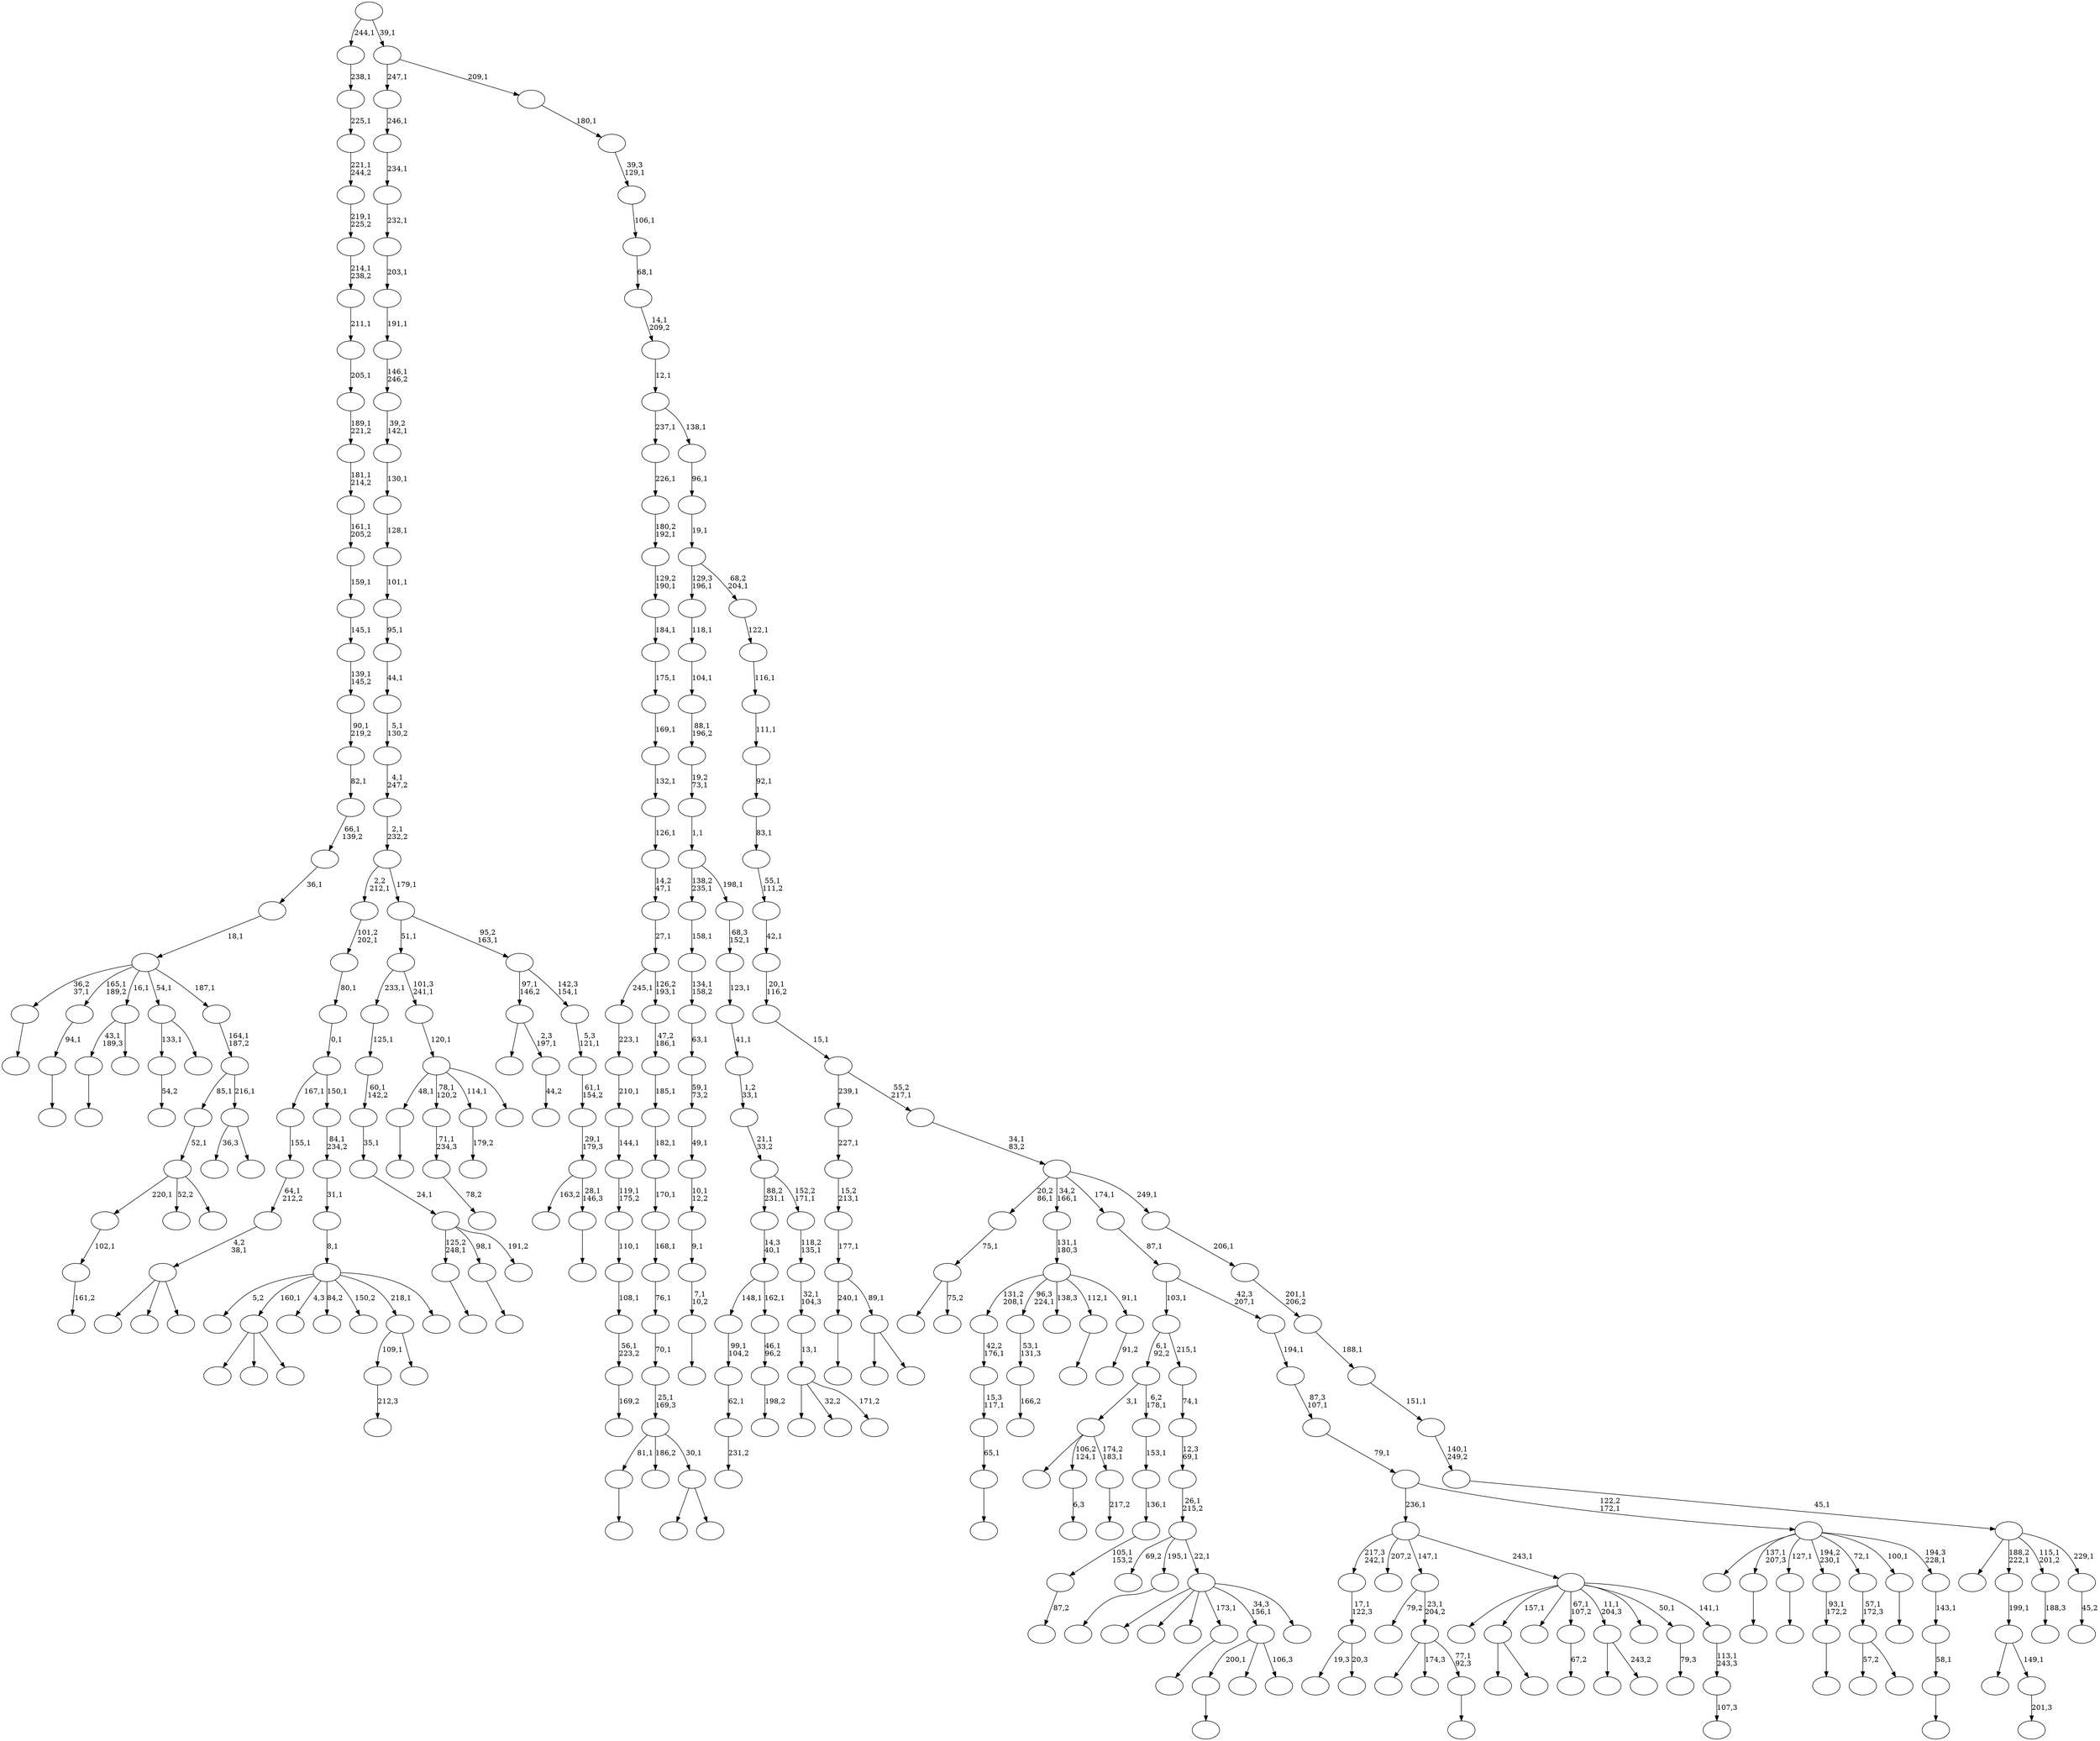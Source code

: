 digraph T {
	350 [label=""]
	349 [label=""]
	348 [label=""]
	347 [label=""]
	346 [label=""]
	345 [label=""]
	344 [label=""]
	343 [label=""]
	342 [label=""]
	341 [label=""]
	340 [label=""]
	339 [label=""]
	338 [label=""]
	337 [label=""]
	336 [label=""]
	335 [label=""]
	334 [label=""]
	333 [label=""]
	332 [label=""]
	331 [label=""]
	330 [label=""]
	329 [label=""]
	328 [label=""]
	327 [label=""]
	326 [label=""]
	325 [label=""]
	324 [label=""]
	323 [label=""]
	322 [label=""]
	321 [label=""]
	320 [label=""]
	319 [label=""]
	318 [label=""]
	317 [label=""]
	316 [label=""]
	315 [label=""]
	314 [label=""]
	313 [label=""]
	312 [label=""]
	311 [label=""]
	310 [label=""]
	309 [label=""]
	308 [label=""]
	307 [label=""]
	306 [label=""]
	305 [label=""]
	304 [label=""]
	303 [label=""]
	302 [label=""]
	301 [label=""]
	300 [label=""]
	299 [label=""]
	298 [label=""]
	297 [label=""]
	296 [label=""]
	295 [label=""]
	294 [label=""]
	293 [label=""]
	292 [label=""]
	291 [label=""]
	290 [label=""]
	289 [label=""]
	288 [label=""]
	287 [label=""]
	286 [label=""]
	285 [label=""]
	284 [label=""]
	283 [label=""]
	282 [label=""]
	281 [label=""]
	280 [label=""]
	279 [label=""]
	278 [label=""]
	277 [label=""]
	276 [label=""]
	275 [label=""]
	274 [label=""]
	273 [label=""]
	272 [label=""]
	271 [label=""]
	270 [label=""]
	269 [label=""]
	268 [label=""]
	267 [label=""]
	266 [label=""]
	265 [label=""]
	264 [label=""]
	263 [label=""]
	262 [label=""]
	261 [label=""]
	260 [label=""]
	259 [label=""]
	258 [label=""]
	257 [label=""]
	256 [label=""]
	255 [label=""]
	254 [label=""]
	253 [label=""]
	252 [label=""]
	251 [label=""]
	250 [label=""]
	249 [label=""]
	248 [label=""]
	247 [label=""]
	246 [label=""]
	245 [label=""]
	244 [label=""]
	243 [label=""]
	242 [label=""]
	241 [label=""]
	240 [label=""]
	239 [label=""]
	238 [label=""]
	237 [label=""]
	236 [label=""]
	235 [label=""]
	234 [label=""]
	233 [label=""]
	232 [label=""]
	231 [label=""]
	230 [label=""]
	229 [label=""]
	228 [label=""]
	227 [label=""]
	226 [label=""]
	225 [label=""]
	224 [label=""]
	223 [label=""]
	222 [label=""]
	221 [label=""]
	220 [label=""]
	219 [label=""]
	218 [label=""]
	217 [label=""]
	216 [label=""]
	215 [label=""]
	214 [label=""]
	213 [label=""]
	212 [label=""]
	211 [label=""]
	210 [label=""]
	209 [label=""]
	208 [label=""]
	207 [label=""]
	206 [label=""]
	205 [label=""]
	204 [label=""]
	203 [label=""]
	202 [label=""]
	201 [label=""]
	200 [label=""]
	199 [label=""]
	198 [label=""]
	197 [label=""]
	196 [label=""]
	195 [label=""]
	194 [label=""]
	193 [label=""]
	192 [label=""]
	191 [label=""]
	190 [label=""]
	189 [label=""]
	188 [label=""]
	187 [label=""]
	186 [label=""]
	185 [label=""]
	184 [label=""]
	183 [label=""]
	182 [label=""]
	181 [label=""]
	180 [label=""]
	179 [label=""]
	178 [label=""]
	177 [label=""]
	176 [label=""]
	175 [label=""]
	174 [label=""]
	173 [label=""]
	172 [label=""]
	171 [label=""]
	170 [label=""]
	169 [label=""]
	168 [label=""]
	167 [label=""]
	166 [label=""]
	165 [label=""]
	164 [label=""]
	163 [label=""]
	162 [label=""]
	161 [label=""]
	160 [label=""]
	159 [label=""]
	158 [label=""]
	157 [label=""]
	156 [label=""]
	155 [label=""]
	154 [label=""]
	153 [label=""]
	152 [label=""]
	151 [label=""]
	150 [label=""]
	149 [label=""]
	148 [label=""]
	147 [label=""]
	146 [label=""]
	145 [label=""]
	144 [label=""]
	143 [label=""]
	142 [label=""]
	141 [label=""]
	140 [label=""]
	139 [label=""]
	138 [label=""]
	137 [label=""]
	136 [label=""]
	135 [label=""]
	134 [label=""]
	133 [label=""]
	132 [label=""]
	131 [label=""]
	130 [label=""]
	129 [label=""]
	128 [label=""]
	127 [label=""]
	126 [label=""]
	125 [label=""]
	124 [label=""]
	123 [label=""]
	122 [label=""]
	121 [label=""]
	120 [label=""]
	119 [label=""]
	118 [label=""]
	117 [label=""]
	116 [label=""]
	115 [label=""]
	114 [label=""]
	113 [label=""]
	112 [label=""]
	111 [label=""]
	110 [label=""]
	109 [label=""]
	108 [label=""]
	107 [label=""]
	106 [label=""]
	105 [label=""]
	104 [label=""]
	103 [label=""]
	102 [label=""]
	101 [label=""]
	100 [label=""]
	99 [label=""]
	98 [label=""]
	97 [label=""]
	96 [label=""]
	95 [label=""]
	94 [label=""]
	93 [label=""]
	92 [label=""]
	91 [label=""]
	90 [label=""]
	89 [label=""]
	88 [label=""]
	87 [label=""]
	86 [label=""]
	85 [label=""]
	84 [label=""]
	83 [label=""]
	82 [label=""]
	81 [label=""]
	80 [label=""]
	79 [label=""]
	78 [label=""]
	77 [label=""]
	76 [label=""]
	75 [label=""]
	74 [label=""]
	73 [label=""]
	72 [label=""]
	71 [label=""]
	70 [label=""]
	69 [label=""]
	68 [label=""]
	67 [label=""]
	66 [label=""]
	65 [label=""]
	64 [label=""]
	63 [label=""]
	62 [label=""]
	61 [label=""]
	60 [label=""]
	59 [label=""]
	58 [label=""]
	57 [label=""]
	56 [label=""]
	55 [label=""]
	54 [label=""]
	53 [label=""]
	52 [label=""]
	51 [label=""]
	50 [label=""]
	49 [label=""]
	48 [label=""]
	47 [label=""]
	46 [label=""]
	45 [label=""]
	44 [label=""]
	43 [label=""]
	42 [label=""]
	41 [label=""]
	40 [label=""]
	39 [label=""]
	38 [label=""]
	37 [label=""]
	36 [label=""]
	35 [label=""]
	34 [label=""]
	33 [label=""]
	32 [label=""]
	31 [label=""]
	30 [label=""]
	29 [label=""]
	28 [label=""]
	27 [label=""]
	26 [label=""]
	25 [label=""]
	24 [label=""]
	23 [label=""]
	22 [label=""]
	21 [label=""]
	20 [label=""]
	19 [label=""]
	18 [label=""]
	17 [label=""]
	16 [label=""]
	15 [label=""]
	14 [label=""]
	13 [label=""]
	12 [label=""]
	11 [label=""]
	10 [label=""]
	9 [label=""]
	8 [label=""]
	7 [label=""]
	6 [label=""]
	5 [label=""]
	4 [label=""]
	3 [label=""]
	2 [label=""]
	1 [label=""]
	0 [label=""]
	347 -> 348 [label="161,2"]
	346 -> 347 [label="102,1"]
	342 -> 343 [label=""]
	333 -> 334 [label="6,3"]
	331 -> 332 [label=""]
	329 -> 330 [label="217,2"]
	328 -> 344 [label=""]
	328 -> 333 [label="106,2\n124,1"]
	328 -> 329 [label="174,2\n183,1"]
	326 -> 327 [label="54,2"]
	321 -> 322 [label=""]
	318 -> 319 [label=""]
	317 -> 318 [label="7,1\n10,2"]
	316 -> 317 [label="9,1"]
	315 -> 316 [label="10,1\n12,2"]
	314 -> 315 [label="49,1"]
	313 -> 314 [label="59,1\n73,2"]
	312 -> 313 [label="63,1"]
	311 -> 312 [label="134,1\n158,2"]
	310 -> 311 [label="158,1"]
	308 -> 309 [label=""]
	303 -> 338 [label="19,3"]
	303 -> 304 [label="20,3"]
	302 -> 303 [label="17,1\n122,3"]
	299 -> 300 [label=""]
	296 -> 297 [label=""]
	294 -> 295 [label="201,3"]
	293 -> 340 [label=""]
	293 -> 294 [label="149,1"]
	292 -> 293 [label="199,1"]
	289 -> 325 [label=""]
	289 -> 290 [label=""]
	286 -> 287 [label=""]
	283 -> 284 [label="212,3"]
	280 -> 281 [label=""]
	279 -> 280 [label="65,1"]
	278 -> 279 [label="15,3\n117,1"]
	277 -> 278 [label="42,2\n176,1"]
	275 -> 276 [label="67,2"]
	272 -> 273 [label=""]
	268 -> 269 [label="231,2"]
	267 -> 268 [label="62,1"]
	266 -> 267 [label="99,1\n104,2"]
	264 -> 265 [label="166,2"]
	263 -> 264 [label="53,1\n131,3"]
	261 -> 298 [label=""]
	261 -> 291 [label=""]
	261 -> 262 [label=""]
	259 -> 336 [label=""]
	259 -> 260 [label="243,2"]
	257 -> 258 [label="44,2"]
	256 -> 337 [label=""]
	256 -> 257 [label="2,3\n197,1"]
	253 -> 254 [label="169,2"]
	252 -> 253 [label="56,1\n223,2"]
	251 -> 252 [label="108,1"]
	250 -> 251 [label="110,1"]
	249 -> 250 [label="119,1\n175,2"]
	248 -> 249 [label="144,1"]
	247 -> 248 [label="210,1"]
	246 -> 247 [label="223,1"]
	244 -> 245 [label=""]
	242 -> 243 [label="78,2"]
	241 -> 242 [label="71,1\n234,3"]
	238 -> 239 [label=""]
	237 -> 238 [label="94,1"]
	235 -> 341 [label=""]
	235 -> 271 [label=""]
	235 -> 236 [label=""]
	234 -> 235 [label="4,2\n38,1"]
	233 -> 234 [label="64,1\n212,2"]
	232 -> 233 [label="155,1"]
	230 -> 346 [label="220,1"]
	230 -> 320 [label="52,2"]
	230 -> 231 [label=""]
	229 -> 230 [label="52,1"]
	225 -> 321 [label="125,2\n248,1"]
	225 -> 296 [label="98,1"]
	225 -> 226 [label="191,2"]
	224 -> 225 [label="24,1"]
	223 -> 224 [label="35,1"]
	222 -> 223 [label="60,1\n142,2"]
	221 -> 222 [label="125,1"]
	218 -> 219 [label="87,2"]
	217 -> 218 [label="105,1\n153,2"]
	216 -> 217 [label="136,1"]
	215 -> 216 [label="153,1"]
	214 -> 328 [label="3,1"]
	214 -> 215 [label="6,2\n178,1"]
	212 -> 213 [label="198,2"]
	211 -> 212 [label="46,1\n96,2"]
	210 -> 266 [label="148,1"]
	210 -> 211 [label="162,1"]
	209 -> 210 [label="14,3\n40,1"]
	206 -> 207 [label="188,3"]
	202 -> 203 [label=""]
	199 -> 200 [label="179,2"]
	197 -> 198 [label=""]
	195 -> 274 [label=""]
	195 -> 196 [label=""]
	194 -> 308 [label="81,1"]
	194 -> 306 [label="186,2"]
	194 -> 195 [label="30,1"]
	193 -> 194 [label="25,1\n169,3"]
	192 -> 193 [label="70,1"]
	191 -> 192 [label="76,1"]
	190 -> 191 [label="168,1"]
	189 -> 190 [label="170,1"]
	188 -> 189 [label="182,1"]
	187 -> 188 [label="185,1"]
	186 -> 187 [label="47,2\n186,1"]
	185 -> 246 [label="245,1"]
	185 -> 186 [label="126,2\n193,1"]
	184 -> 185 [label="27,1"]
	183 -> 184 [label="14,2\n47,1"]
	182 -> 183 [label="126,1"]
	181 -> 182 [label="132,1"]
	180 -> 181 [label="169,1"]
	179 -> 180 [label="175,1"]
	178 -> 179 [label="184,1"]
	177 -> 178 [label="129,2\n190,1"]
	176 -> 177 [label="180,2\n192,1"]
	175 -> 176 [label="226,1"]
	172 -> 173 [label=""]
	170 -> 171 [label=""]
	168 -> 286 [label="43,1\n189,3"]
	168 -> 169 [label=""]
	166 -> 244 [label="48,1"]
	166 -> 241 [label="78,1\n120,2"]
	166 -> 199 [label="114,1"]
	166 -> 167 [label=""]
	165 -> 166 [label="120,1"]
	164 -> 221 [label="233,1"]
	164 -> 165 [label="101,3\n241,1"]
	162 -> 163 [label=""]
	161 -> 162 [label="93,1\n172,2"]
	157 -> 174 [label=""]
	157 -> 158 [label="75,2"]
	156 -> 157 [label="75,1"]
	154 -> 283 [label="109,1"]
	154 -> 155 [label=""]
	152 -> 305 [label=""]
	152 -> 153 [label=""]
	151 -> 170 [label="240,1"]
	151 -> 152 [label="89,1"]
	150 -> 151 [label="177,1"]
	149 -> 150 [label="15,2\n213,1"]
	148 -> 149 [label="227,1"]
	146 -> 324 [label="5,2"]
	146 -> 261 [label="160,1"]
	146 -> 228 [label="4,3"]
	146 -> 220 [label="84,2"]
	146 -> 160 [label="150,2"]
	146 -> 154 [label="218,1"]
	146 -> 147 [label=""]
	145 -> 146 [label="8,1"]
	144 -> 145 [label="31,1"]
	143 -> 144 [label="84,1\n234,2"]
	142 -> 232 [label="167,1"]
	142 -> 143 [label="150,1"]
	141 -> 142 [label="0,1"]
	140 -> 141 [label="80,1"]
	139 -> 140 [label="101,2\n202,1"]
	137 -> 138 [label=""]
	136 -> 345 [label=""]
	136 -> 205 [label="174,3"]
	136 -> 137 [label="77,1\n92,3"]
	135 -> 159 [label="79,2"]
	135 -> 136 [label="23,1\n204,2"]
	133 -> 342 [label="200,1"]
	133 -> 208 [label=""]
	133 -> 134 [label="106,3"]
	131 -> 132 [label="91,2"]
	130 -> 277 [label="131,2\n208,1"]
	130 -> 263 [label="96,3\n224,1"]
	130 -> 227 [label="138,3"]
	130 -> 202 [label="112,1"]
	130 -> 131 [label="91,1"]
	129 -> 130 [label="131,1\n180,3"]
	127 -> 350 [label=""]
	127 -> 335 [label=""]
	127 -> 323 [label=""]
	127 -> 172 [label="173,1"]
	127 -> 133 [label="34,3\n156,1"]
	127 -> 128 [label=""]
	126 -> 255 [label="69,2"]
	126 -> 197 [label="195,1"]
	126 -> 127 [label="22,1"]
	125 -> 126 [label="26,1\n215,2"]
	124 -> 125 [label="12,3\n69,1"]
	123 -> 124 [label="74,1"]
	122 -> 214 [label="6,1\n92,2"]
	122 -> 123 [label="215,1"]
	120 -> 121 [label="79,3"]
	118 -> 119 [label="107,3"]
	117 -> 118 [label="113,1\n243,3"]
	116 -> 339 [label=""]
	116 -> 289 [label="157,1"]
	116 -> 285 [label=""]
	116 -> 275 [label="67,1\n107,2"]
	116 -> 259 [label="11,1\n204,3"]
	116 -> 201 [label=""]
	116 -> 120 [label="50,1"]
	116 -> 117 [label="141,1"]
	115 -> 302 [label="217,3\n242,1"]
	115 -> 270 [label="207,2"]
	115 -> 135 [label="147,1"]
	115 -> 116 [label="243,1"]
	113 -> 204 [label="57,2"]
	113 -> 114 [label=""]
	112 -> 113 [label="57,1\n172,3"]
	110 -> 326 [label="133,1"]
	110 -> 111 [label=""]
	108 -> 109 [label=""]
	106 -> 107 [label=""]
	105 -> 106 [label="58,1"]
	104 -> 105 [label="143,1"]
	103 -> 301 [label=""]
	103 -> 299 [label="137,1\n207,3"]
	103 -> 272 [label="127,1"]
	103 -> 161 [label="194,2\n230,1"]
	103 -> 112 [label="72,1"]
	103 -> 108 [label="100,1"]
	103 -> 104 [label="194,3\n228,1"]
	102 -> 115 [label="236,1"]
	102 -> 103 [label="122,2\n172,1"]
	101 -> 102 [label="79,1"]
	100 -> 101 [label="87,3\n107,1"]
	99 -> 100 [label="194,1"]
	98 -> 122 [label="103,1"]
	98 -> 99 [label="42,3\n207,1"]
	97 -> 98 [label="87,1"]
	95 -> 307 [label=""]
	95 -> 282 [label="32,2"]
	95 -> 96 [label="171,2"]
	94 -> 95 [label="13,1"]
	93 -> 94 [label="32,1\n104,3"]
	92 -> 93 [label="118,2\n135,1"]
	91 -> 209 [label="88,2\n231,1"]
	91 -> 92 [label="152,2\n171,1"]
	90 -> 91 [label="21,1\n33,2"]
	89 -> 90 [label="1,2\n33,1"]
	88 -> 89 [label="41,1"]
	87 -> 88 [label="123,1"]
	86 -> 87 [label="68,3\n152,1"]
	85 -> 310 [label="138,2\n235,1"]
	85 -> 86 [label="198,1"]
	84 -> 85 [label="1,1"]
	83 -> 84 [label="19,2\n73,1"]
	82 -> 83 [label="88,1\n196,2"]
	81 -> 82 [label="104,1"]
	80 -> 81 [label="118,1"]
	78 -> 240 [label="36,3"]
	78 -> 79 [label=""]
	77 -> 229 [label="85,1"]
	77 -> 78 [label="216,1"]
	76 -> 77 [label="164,1\n187,2"]
	75 -> 331 [label="36,2\n37,1"]
	75 -> 237 [label="165,1\n189,2"]
	75 -> 168 [label="16,1"]
	75 -> 110 [label="54,1"]
	75 -> 76 [label="187,1"]
	74 -> 75 [label="18,1"]
	73 -> 74 [label="36,1"]
	72 -> 73 [label="66,1\n139,2"]
	71 -> 72 [label="82,1"]
	70 -> 71 [label="90,1\n219,2"]
	69 -> 70 [label="139,1\n145,2"]
	68 -> 69 [label="145,1"]
	67 -> 68 [label="159,1"]
	66 -> 67 [label="161,1\n205,2"]
	65 -> 66 [label="181,1\n214,2"]
	64 -> 65 [label="189,1\n221,2"]
	63 -> 64 [label="205,1"]
	62 -> 63 [label="211,1"]
	61 -> 62 [label="214,1\n238,2"]
	60 -> 61 [label="219,1\n225,2"]
	59 -> 60 [label="221,1\n244,2"]
	58 -> 59 [label="225,1"]
	57 -> 58 [label="238,1"]
	55 -> 56 [label=""]
	54 -> 288 [label="163,2"]
	54 -> 55 [label="28,1\n146,3"]
	53 -> 54 [label="29,1\n179,3"]
	52 -> 53 [label="61,1\n154,2"]
	51 -> 52 [label="5,3\n121,1"]
	50 -> 256 [label="97,1\n146,2"]
	50 -> 51 [label="142,3\n154,1"]
	49 -> 164 [label="51,1"]
	49 -> 50 [label="95,2\n163,1"]
	48 -> 139 [label="2,2\n212,1"]
	48 -> 49 [label="179,1"]
	47 -> 48 [label="2,1\n232,2"]
	46 -> 47 [label="4,1\n247,2"]
	45 -> 46 [label="5,1\n130,2"]
	44 -> 45 [label="44,1"]
	43 -> 44 [label="95,1"]
	42 -> 43 [label="101,1"]
	41 -> 42 [label="128,1"]
	40 -> 41 [label="130,1"]
	39 -> 40 [label="39,2\n142,1"]
	38 -> 39 [label="146,1\n246,2"]
	37 -> 38 [label="191,1"]
	36 -> 37 [label="203,1"]
	35 -> 36 [label="232,1"]
	34 -> 35 [label="234,1"]
	33 -> 34 [label="246,1"]
	31 -> 32 [label="45,2"]
	30 -> 349 [label=""]
	30 -> 292 [label="188,2\n222,1"]
	30 -> 206 [label="115,1\n201,2"]
	30 -> 31 [label="229,1"]
	29 -> 30 [label="45,1"]
	28 -> 29 [label="140,1\n249,2"]
	27 -> 28 [label="151,1"]
	26 -> 27 [label="188,1"]
	25 -> 26 [label="201,1\n206,2"]
	24 -> 25 [label="206,1"]
	23 -> 156 [label="20,2\n86,1"]
	23 -> 129 [label="34,2\n166,1"]
	23 -> 97 [label="174,1"]
	23 -> 24 [label="249,1"]
	22 -> 23 [label="34,1\n83,2"]
	21 -> 148 [label="239,1"]
	21 -> 22 [label="55,2\n217,1"]
	20 -> 21 [label="15,1"]
	19 -> 20 [label="20,1\n116,2"]
	18 -> 19 [label="42,1"]
	17 -> 18 [label="55,1\n111,2"]
	16 -> 17 [label="83,1"]
	15 -> 16 [label="92,1"]
	14 -> 15 [label="111,1"]
	13 -> 14 [label="116,1"]
	12 -> 13 [label="122,1"]
	11 -> 80 [label="129,3\n196,1"]
	11 -> 12 [label="68,2\n204,1"]
	10 -> 11 [label="19,1"]
	9 -> 10 [label="96,1"]
	8 -> 175 [label="237,1"]
	8 -> 9 [label="138,1"]
	7 -> 8 [label="12,1"]
	6 -> 7 [label="14,1\n209,2"]
	5 -> 6 [label="68,1"]
	4 -> 5 [label="106,1"]
	3 -> 4 [label="39,3\n129,1"]
	2 -> 3 [label="180,1"]
	1 -> 33 [label="247,1"]
	1 -> 2 [label="209,1"]
	0 -> 57 [label="244,1"]
	0 -> 1 [label="39,1"]
}
